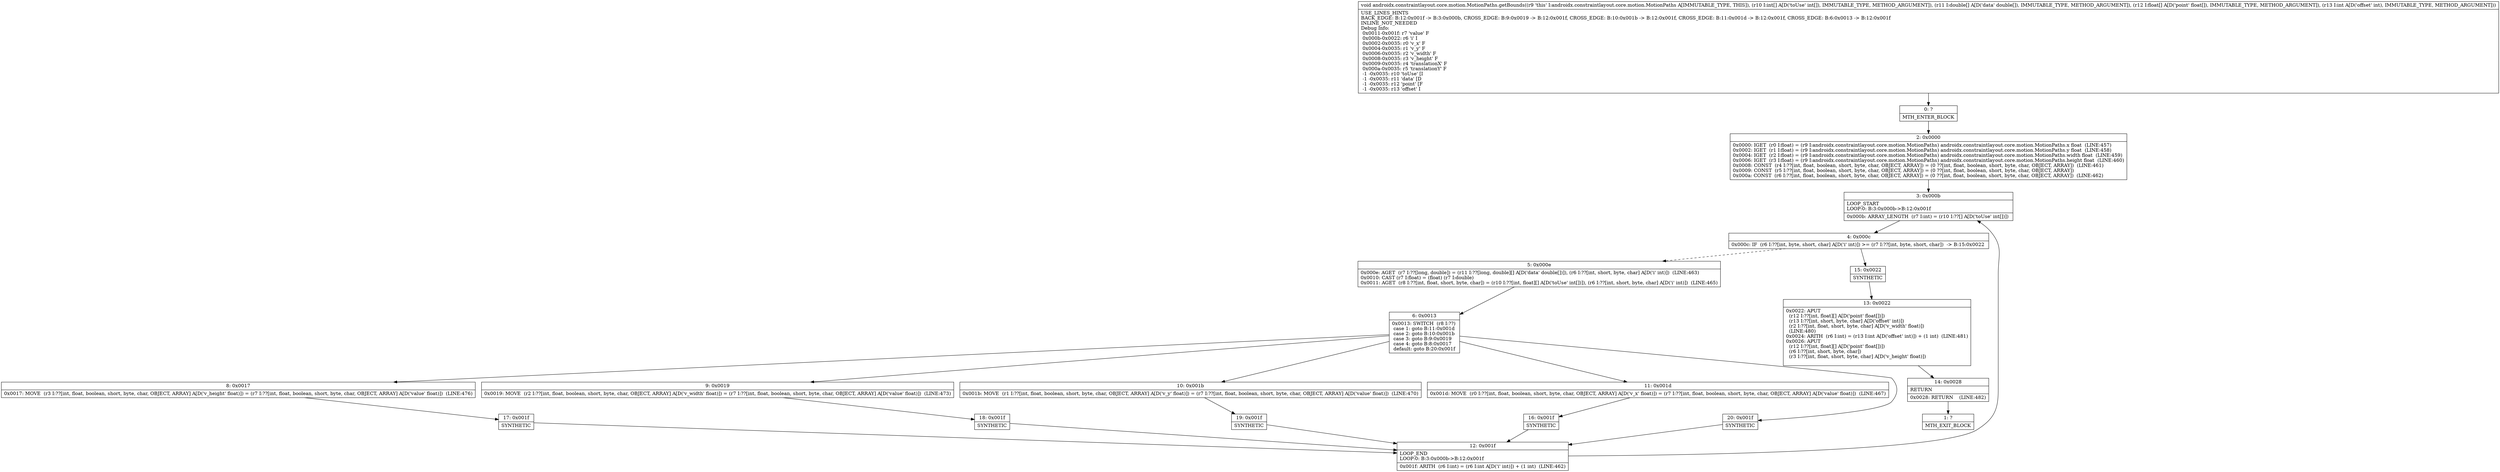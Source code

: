 digraph "CFG forandroidx.constraintlayout.core.motion.MotionPaths.getBounds([I[D[FI)V" {
Node_0 [shape=record,label="{0\:\ ?|MTH_ENTER_BLOCK\l}"];
Node_2 [shape=record,label="{2\:\ 0x0000|0x0000: IGET  (r0 I:float) = (r9 I:androidx.constraintlayout.core.motion.MotionPaths) androidx.constraintlayout.core.motion.MotionPaths.x float  (LINE:457)\l0x0002: IGET  (r1 I:float) = (r9 I:androidx.constraintlayout.core.motion.MotionPaths) androidx.constraintlayout.core.motion.MotionPaths.y float  (LINE:458)\l0x0004: IGET  (r2 I:float) = (r9 I:androidx.constraintlayout.core.motion.MotionPaths) androidx.constraintlayout.core.motion.MotionPaths.width float  (LINE:459)\l0x0006: IGET  (r3 I:float) = (r9 I:androidx.constraintlayout.core.motion.MotionPaths) androidx.constraintlayout.core.motion.MotionPaths.height float  (LINE:460)\l0x0008: CONST  (r4 I:??[int, float, boolean, short, byte, char, OBJECT, ARRAY]) = (0 ??[int, float, boolean, short, byte, char, OBJECT, ARRAY])  (LINE:461)\l0x0009: CONST  (r5 I:??[int, float, boolean, short, byte, char, OBJECT, ARRAY]) = (0 ??[int, float, boolean, short, byte, char, OBJECT, ARRAY]) \l0x000a: CONST  (r6 I:??[int, float, boolean, short, byte, char, OBJECT, ARRAY]) = (0 ??[int, float, boolean, short, byte, char, OBJECT, ARRAY])  (LINE:462)\l}"];
Node_3 [shape=record,label="{3\:\ 0x000b|LOOP_START\lLOOP:0: B:3:0x000b\-\>B:12:0x001f\l|0x000b: ARRAY_LENGTH  (r7 I:int) = (r10 I:??[] A[D('toUse' int[])]) \l}"];
Node_4 [shape=record,label="{4\:\ 0x000c|0x000c: IF  (r6 I:??[int, byte, short, char] A[D('i' int)]) \>= (r7 I:??[int, byte, short, char])  \-\> B:15:0x0022 \l}"];
Node_5 [shape=record,label="{5\:\ 0x000e|0x000e: AGET  (r7 I:??[long, double]) = (r11 I:??[long, double][] A[D('data' double[])]), (r6 I:??[int, short, byte, char] A[D('i' int)])  (LINE:463)\l0x0010: CAST (r7 I:float) = (float) (r7 I:double) \l0x0011: AGET  (r8 I:??[int, float, short, byte, char]) = (r10 I:??[int, float][] A[D('toUse' int[])]), (r6 I:??[int, short, byte, char] A[D('i' int)])  (LINE:465)\l}"];
Node_6 [shape=record,label="{6\:\ 0x0013|0x0013: SWITCH  (r8 I:??)\l case 1: goto B:11:0x001d\l case 2: goto B:10:0x001b\l case 3: goto B:9:0x0019\l case 4: goto B:8:0x0017\l default: goto B:20:0x001f \l}"];
Node_8 [shape=record,label="{8\:\ 0x0017|0x0017: MOVE  (r3 I:??[int, float, boolean, short, byte, char, OBJECT, ARRAY] A[D('v_height' float)]) = (r7 I:??[int, float, boolean, short, byte, char, OBJECT, ARRAY] A[D('value' float)])  (LINE:476)\l}"];
Node_17 [shape=record,label="{17\:\ 0x001f|SYNTHETIC\l}"];
Node_12 [shape=record,label="{12\:\ 0x001f|LOOP_END\lLOOP:0: B:3:0x000b\-\>B:12:0x001f\l|0x001f: ARITH  (r6 I:int) = (r6 I:int A[D('i' int)]) + (1 int)  (LINE:462)\l}"];
Node_9 [shape=record,label="{9\:\ 0x0019|0x0019: MOVE  (r2 I:??[int, float, boolean, short, byte, char, OBJECT, ARRAY] A[D('v_width' float)]) = (r7 I:??[int, float, boolean, short, byte, char, OBJECT, ARRAY] A[D('value' float)])  (LINE:473)\l}"];
Node_18 [shape=record,label="{18\:\ 0x001f|SYNTHETIC\l}"];
Node_10 [shape=record,label="{10\:\ 0x001b|0x001b: MOVE  (r1 I:??[int, float, boolean, short, byte, char, OBJECT, ARRAY] A[D('v_y' float)]) = (r7 I:??[int, float, boolean, short, byte, char, OBJECT, ARRAY] A[D('value' float)])  (LINE:470)\l}"];
Node_19 [shape=record,label="{19\:\ 0x001f|SYNTHETIC\l}"];
Node_11 [shape=record,label="{11\:\ 0x001d|0x001d: MOVE  (r0 I:??[int, float, boolean, short, byte, char, OBJECT, ARRAY] A[D('v_x' float)]) = (r7 I:??[int, float, boolean, short, byte, char, OBJECT, ARRAY] A[D('value' float)])  (LINE:467)\l}"];
Node_16 [shape=record,label="{16\:\ 0x001f|SYNTHETIC\l}"];
Node_20 [shape=record,label="{20\:\ 0x001f|SYNTHETIC\l}"];
Node_15 [shape=record,label="{15\:\ 0x0022|SYNTHETIC\l}"];
Node_13 [shape=record,label="{13\:\ 0x0022|0x0022: APUT  \l  (r12 I:??[int, float][] A[D('point' float[])])\l  (r13 I:??[int, short, byte, char] A[D('offset' int)])\l  (r2 I:??[int, float, short, byte, char] A[D('v_width' float)])\l  (LINE:480)\l0x0024: ARITH  (r6 I:int) = (r13 I:int A[D('offset' int)]) + (1 int)  (LINE:481)\l0x0026: APUT  \l  (r12 I:??[int, float][] A[D('point' float[])])\l  (r6 I:??[int, short, byte, char])\l  (r3 I:??[int, float, short, byte, char] A[D('v_height' float)])\l \l}"];
Node_14 [shape=record,label="{14\:\ 0x0028|RETURN\l|0x0028: RETURN    (LINE:482)\l}"];
Node_1 [shape=record,label="{1\:\ ?|MTH_EXIT_BLOCK\l}"];
MethodNode[shape=record,label="{void androidx.constraintlayout.core.motion.MotionPaths.getBounds((r9 'this' I:androidx.constraintlayout.core.motion.MotionPaths A[IMMUTABLE_TYPE, THIS]), (r10 I:int[] A[D('toUse' int[]), IMMUTABLE_TYPE, METHOD_ARGUMENT]), (r11 I:double[] A[D('data' double[]), IMMUTABLE_TYPE, METHOD_ARGUMENT]), (r12 I:float[] A[D('point' float[]), IMMUTABLE_TYPE, METHOD_ARGUMENT]), (r13 I:int A[D('offset' int), IMMUTABLE_TYPE, METHOD_ARGUMENT]))  | USE_LINES_HINTS\lBACK_EDGE: B:12:0x001f \-\> B:3:0x000b, CROSS_EDGE: B:9:0x0019 \-\> B:12:0x001f, CROSS_EDGE: B:10:0x001b \-\> B:12:0x001f, CROSS_EDGE: B:11:0x001d \-\> B:12:0x001f, CROSS_EDGE: B:6:0x0013 \-\> B:12:0x001f\lINLINE_NOT_NEEDED\lDebug Info:\l  0x0011\-0x001f: r7 'value' F\l  0x000b\-0x0022: r6 'i' I\l  0x0002\-0x0035: r0 'v_x' F\l  0x0004\-0x0035: r1 'v_y' F\l  0x0006\-0x0035: r2 'v_width' F\l  0x0008\-0x0035: r3 'v_height' F\l  0x0009\-0x0035: r4 'translationX' F\l  0x000a\-0x0035: r5 'translationY' F\l  \-1 \-0x0035: r10 'toUse' [I\l  \-1 \-0x0035: r11 'data' [D\l  \-1 \-0x0035: r12 'point' [F\l  \-1 \-0x0035: r13 'offset' I\l}"];
MethodNode -> Node_0;Node_0 -> Node_2;
Node_2 -> Node_3;
Node_3 -> Node_4;
Node_4 -> Node_5[style=dashed];
Node_4 -> Node_15;
Node_5 -> Node_6;
Node_6 -> Node_8;
Node_6 -> Node_9;
Node_6 -> Node_10;
Node_6 -> Node_11;
Node_6 -> Node_20;
Node_8 -> Node_17;
Node_17 -> Node_12;
Node_12 -> Node_3;
Node_9 -> Node_18;
Node_18 -> Node_12;
Node_10 -> Node_19;
Node_19 -> Node_12;
Node_11 -> Node_16;
Node_16 -> Node_12;
Node_20 -> Node_12;
Node_15 -> Node_13;
Node_13 -> Node_14;
Node_14 -> Node_1;
}

